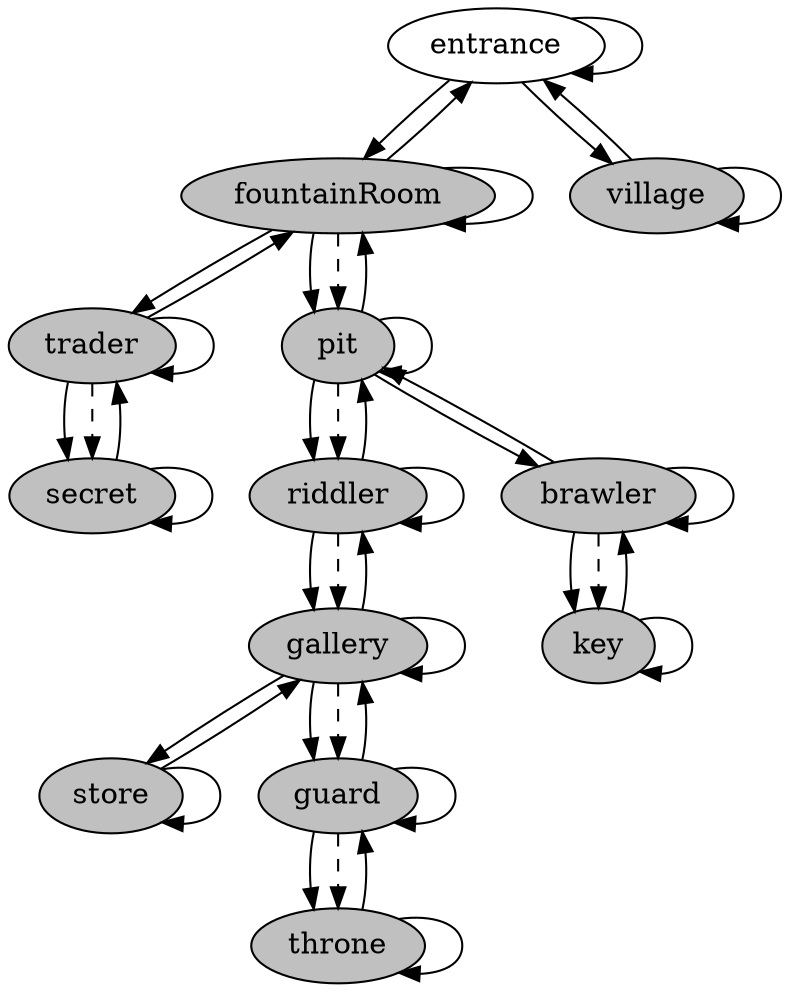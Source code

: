 digraph map {
	node [style=filled, fillcolor=grey]
	entrance [fillcolor=white]
	entrance -> entrance
	entrance -> fountainRoom
	entrance -> village
	village -> village
	village -> entrance
	fountainRoom -> fountainRoom
	fountainRoom -> entrance
	fountainRoom -> trader
	fountainRoom -> pit
	fountainRoom -> pit [style=dashed]
	trader -> trader
	trader -> fountainRoom
	trader -> secret
	trader -> secret [style=dashed]
	secret -> secret
	secret -> trader
	pit -> pit
	pit -> fountainRoom
	pit -> riddler
	pit -> riddler [style=dashed]
	pit -> brawler
	brawler -> brawler
	brawler -> pit
	brawler -> key
	brawler -> key [style=dashed]
	key -> key
	key -> brawler
	riddler -> riddler
	riddler -> pit
	riddler -> gallery
	riddler -> gallery [style=dashed]
	gallery -> gallery
	gallery -> store
	gallery -> guard
	gallery -> guard [style=dashed]
	gallery -> riddler
	store -> store
	store -> gallery
	guard -> guard
	guard -> gallery
	guard -> throne
	guard -> throne [style=dashed]
	throne -> throne
	throne -> guard
}
